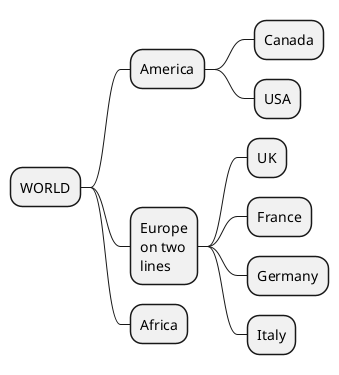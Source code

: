 @startmindmap
* WORLD
** America
*** Canada
*** USA
**:Europe
on two
lines;
*** UK
*** France
*** Germany
*** Italy
** Africa
@endmindmap